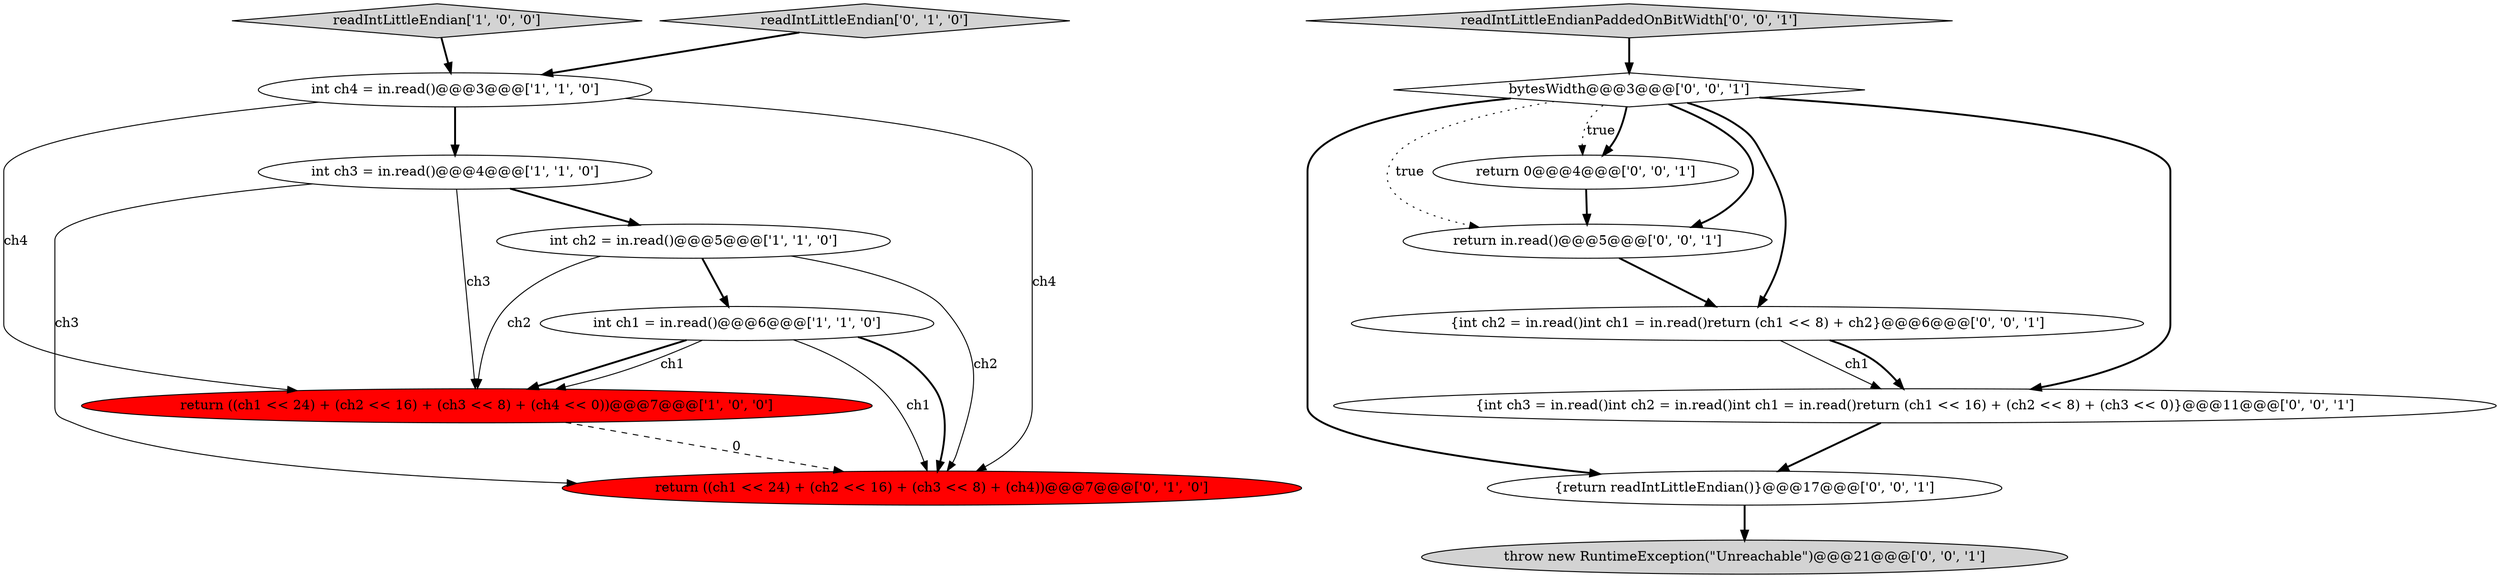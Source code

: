 digraph {
0 [style = filled, label = "return ((ch1 << 24) + (ch2 << 16) + (ch3 << 8) + (ch4 << 0))@@@7@@@['1', '0', '0']", fillcolor = red, shape = ellipse image = "AAA1AAABBB1BBB"];
9 [style = filled, label = "{return readIntLittleEndian()}@@@17@@@['0', '0', '1']", fillcolor = white, shape = ellipse image = "AAA0AAABBB3BBB"];
8 [style = filled, label = "{int ch2 = in.read()int ch1 = in.read()return (ch1 << 8) + ch2}@@@6@@@['0', '0', '1']", fillcolor = white, shape = ellipse image = "AAA0AAABBB3BBB"];
5 [style = filled, label = "int ch4 = in.read()@@@3@@@['1', '1', '0']", fillcolor = white, shape = ellipse image = "AAA0AAABBB1BBB"];
12 [style = filled, label = "{int ch3 = in.read()int ch2 = in.read()int ch1 = in.read()return (ch1 << 16) + (ch2 << 8) + (ch3 << 0)}@@@11@@@['0', '0', '1']", fillcolor = white, shape = ellipse image = "AAA0AAABBB3BBB"];
15 [style = filled, label = "readIntLittleEndianPaddedOnBitWidth['0', '0', '1']", fillcolor = lightgray, shape = diamond image = "AAA0AAABBB3BBB"];
4 [style = filled, label = "int ch3 = in.read()@@@4@@@['1', '1', '0']", fillcolor = white, shape = ellipse image = "AAA0AAABBB1BBB"];
3 [style = filled, label = "readIntLittleEndian['1', '0', '0']", fillcolor = lightgray, shape = diamond image = "AAA0AAABBB1BBB"];
10 [style = filled, label = "throw new RuntimeException(\"Unreachable\")@@@21@@@['0', '0', '1']", fillcolor = lightgray, shape = ellipse image = "AAA0AAABBB3BBB"];
1 [style = filled, label = "int ch1 = in.read()@@@6@@@['1', '1', '0']", fillcolor = white, shape = ellipse image = "AAA0AAABBB1BBB"];
7 [style = filled, label = "return ((ch1 << 24) + (ch2 << 16) + (ch3 << 8) + (ch4))@@@7@@@['0', '1', '0']", fillcolor = red, shape = ellipse image = "AAA1AAABBB2BBB"];
6 [style = filled, label = "readIntLittleEndian['0', '1', '0']", fillcolor = lightgray, shape = diamond image = "AAA0AAABBB2BBB"];
11 [style = filled, label = "return in.read()@@@5@@@['0', '0', '1']", fillcolor = white, shape = ellipse image = "AAA0AAABBB3BBB"];
14 [style = filled, label = "return 0@@@4@@@['0', '0', '1']", fillcolor = white, shape = ellipse image = "AAA0AAABBB3BBB"];
13 [style = filled, label = "bytesWidth@@@3@@@['0', '0', '1']", fillcolor = white, shape = diamond image = "AAA0AAABBB3BBB"];
2 [style = filled, label = "int ch2 = in.read()@@@5@@@['1', '1', '0']", fillcolor = white, shape = ellipse image = "AAA0AAABBB1BBB"];
15->13 [style = bold, label=""];
5->0 [style = solid, label="ch4"];
2->7 [style = solid, label="ch2"];
2->1 [style = bold, label=""];
4->2 [style = bold, label=""];
1->0 [style = bold, label=""];
9->10 [style = bold, label=""];
1->7 [style = solid, label="ch1"];
8->12 [style = solid, label="ch1"];
12->9 [style = bold, label=""];
1->7 [style = bold, label=""];
13->11 [style = bold, label=""];
5->7 [style = solid, label="ch4"];
2->0 [style = solid, label="ch2"];
1->0 [style = solid, label="ch1"];
6->5 [style = bold, label=""];
3->5 [style = bold, label=""];
4->7 [style = solid, label="ch3"];
13->12 [style = bold, label=""];
5->4 [style = bold, label=""];
11->8 [style = bold, label=""];
13->11 [style = dotted, label="true"];
13->9 [style = bold, label=""];
4->0 [style = solid, label="ch3"];
13->8 [style = bold, label=""];
13->14 [style = dotted, label="true"];
0->7 [style = dashed, label="0"];
14->11 [style = bold, label=""];
13->14 [style = bold, label=""];
8->12 [style = bold, label=""];
}
